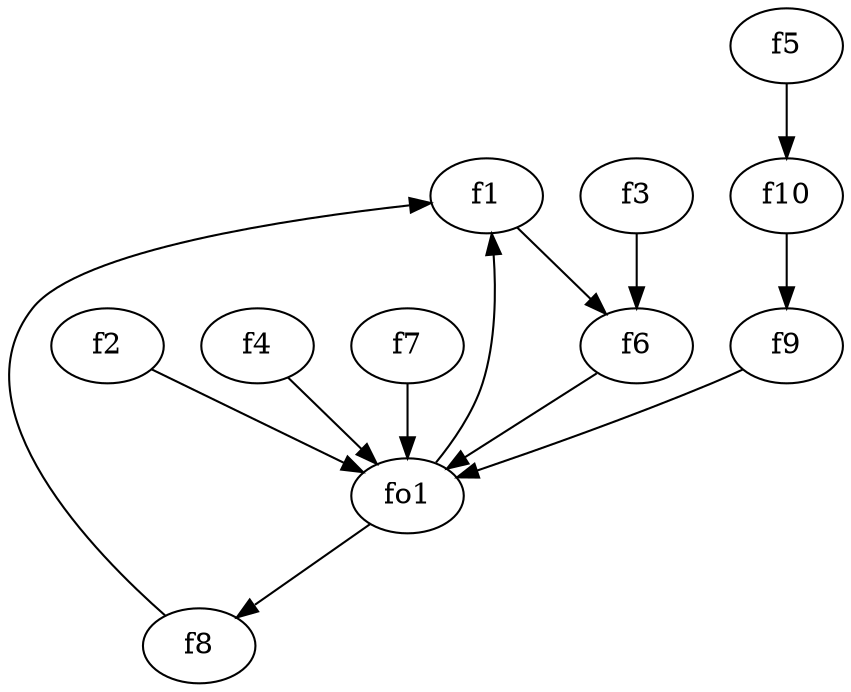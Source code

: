 strict digraph  {
f1;
f2;
f3;
f4;
f5;
f6;
f7;
f8;
f9;
f10;
fo1;
f1 -> f6  [weight=2];
f2 -> fo1  [weight=2];
f3 -> f6  [weight=2];
f4 -> fo1  [weight=2];
f5 -> f10  [weight=2];
f6 -> fo1  [weight=2];
f7 -> fo1  [weight=2];
f8 -> f1  [weight=2];
f9 -> fo1  [weight=2];
f10 -> f9  [weight=2];
fo1 -> f8  [weight=2];
fo1 -> f1  [weight=2];
}
